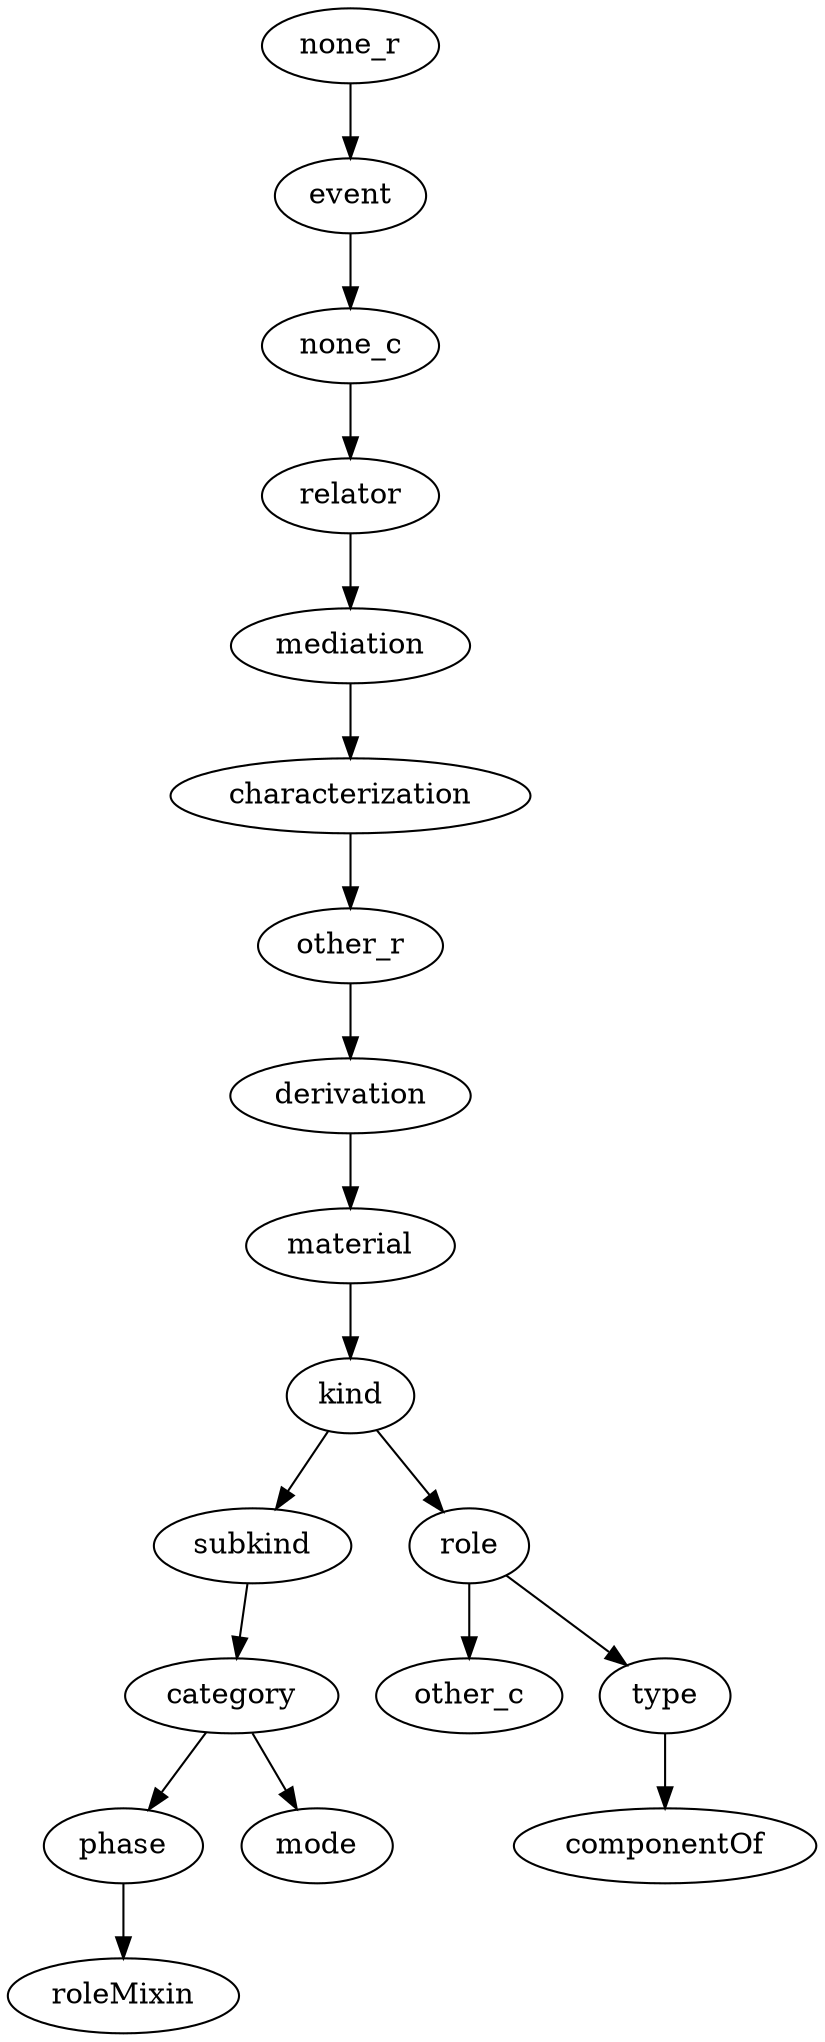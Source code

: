 strict digraph  {
none_r;
event;
none_c;
relator;
mediation;
characterization;
other_r;
derivation;
material;
kind;
subkind;
role;
category;
phase;
mode;
roleMixin;
other_c;
type;
componentOf;
none_r -> event;
event -> none_c;
none_c -> relator;
relator -> mediation;
mediation -> characterization;
characterization -> other_r;
other_r -> derivation;
derivation -> material;
material -> kind;
kind -> subkind;
kind -> role;
subkind -> category;
role -> other_c;
role -> type;
category -> phase;
category -> mode;
phase -> roleMixin;
type -> componentOf;
}
